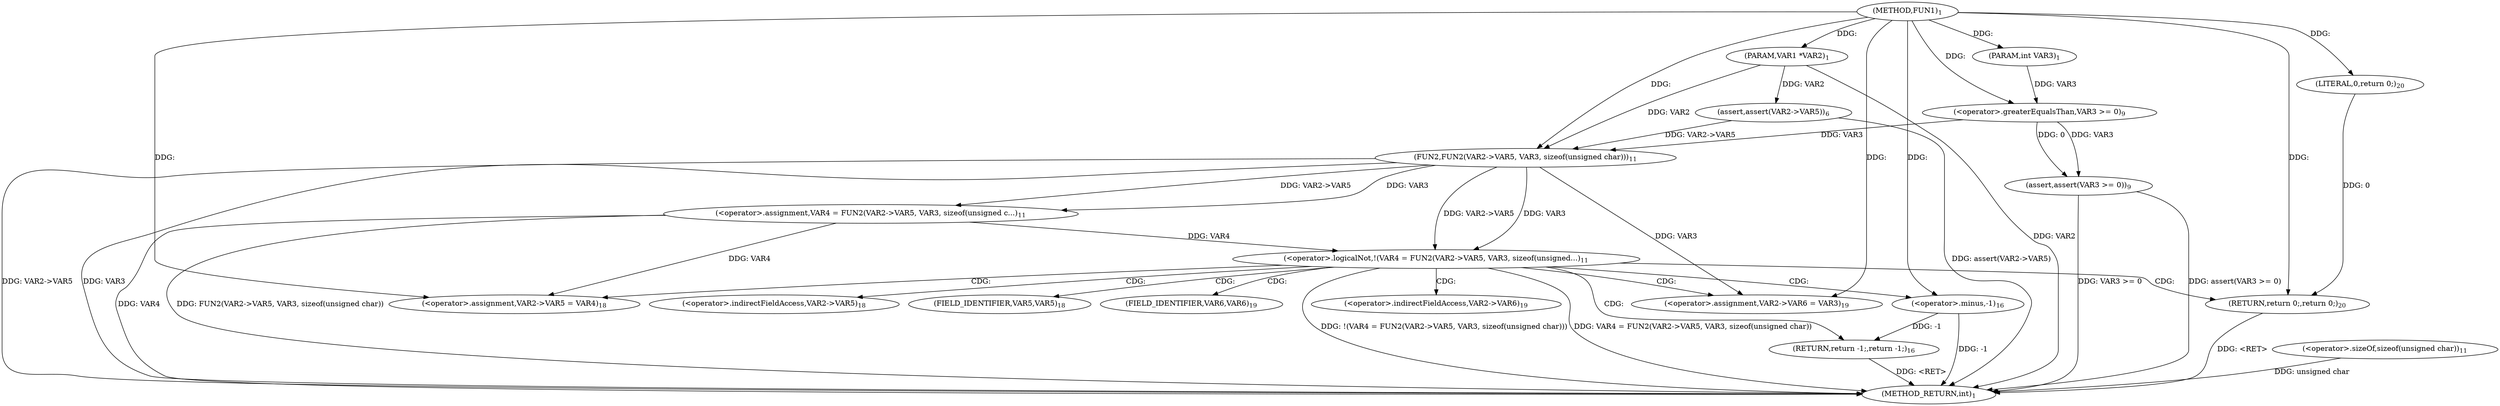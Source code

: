 digraph "FUN1" {  
"8" [label = <(METHOD,FUN1)<SUB>1</SUB>> ]
"48" [label = <(METHOD_RETURN,int)<SUB>1</SUB>> ]
"9" [label = <(PARAM,VAR1 *VAR2)<SUB>1</SUB>> ]
"10" [label = <(PARAM,int VAR3)<SUB>1</SUB>> ]
"13" [label = <(assert,assert(VAR2-&gt;VAR5))<SUB>6</SUB>> ]
"17" [label = <(assert,assert(VAR3 &gt;= 0))<SUB>9</SUB>> ]
"36" [label = <(&lt;operator&gt;.assignment,VAR2-&gt;VAR5 = VAR4)<SUB>18</SUB>> ]
"41" [label = <(&lt;operator&gt;.assignment,VAR2-&gt;VAR6 = VAR3)<SUB>19</SUB>> ]
"46" [label = <(RETURN,return 0;,return 0;)<SUB>20</SUB>> ]
"22" [label = <(&lt;operator&gt;.logicalNot,!(VAR4 = FUN2(VAR2-&gt;VAR5, VAR3, sizeof(unsigned...)<SUB>11</SUB>> ]
"47" [label = <(LITERAL,0,return 0;)<SUB>20</SUB>> ]
"18" [label = <(&lt;operator&gt;.greaterEqualsThan,VAR3 &gt;= 0)<SUB>9</SUB>> ]
"33" [label = <(RETURN,return -1;,return -1;)<SUB>16</SUB>> ]
"23" [label = <(&lt;operator&gt;.assignment,VAR4 = FUN2(VAR2-&gt;VAR5, VAR3, sizeof(unsigned c...)<SUB>11</SUB>> ]
"34" [label = <(&lt;operator&gt;.minus,-1)<SUB>16</SUB>> ]
"25" [label = <(FUN2,FUN2(VAR2-&gt;VAR5, VAR3, sizeof(unsigned char)))<SUB>11</SUB>> ]
"30" [label = <(&lt;operator&gt;.sizeOf,sizeof(unsigned char))<SUB>11</SUB>> ]
"37" [label = <(&lt;operator&gt;.indirectFieldAccess,VAR2-&gt;VAR5)<SUB>18</SUB>> ]
"42" [label = <(&lt;operator&gt;.indirectFieldAccess,VAR2-&gt;VAR6)<SUB>19</SUB>> ]
"39" [label = <(FIELD_IDENTIFIER,VAR5,VAR5)<SUB>18</SUB>> ]
"44" [label = <(FIELD_IDENTIFIER,VAR6,VAR6)<SUB>19</SUB>> ]
  "46" -> "48"  [ label = "DDG: &lt;RET&gt;"] 
  "33" -> "48"  [ label = "DDG: &lt;RET&gt;"] 
  "9" -> "48"  [ label = "DDG: VAR2"] 
  "13" -> "48"  [ label = "DDG: assert(VAR2-&gt;VAR5)"] 
  "17" -> "48"  [ label = "DDG: VAR3 &gt;= 0"] 
  "17" -> "48"  [ label = "DDG: assert(VAR3 &gt;= 0)"] 
  "23" -> "48"  [ label = "DDG: VAR4"] 
  "25" -> "48"  [ label = "DDG: VAR2-&gt;VAR5"] 
  "25" -> "48"  [ label = "DDG: VAR3"] 
  "23" -> "48"  [ label = "DDG: FUN2(VAR2-&gt;VAR5, VAR3, sizeof(unsigned char))"] 
  "22" -> "48"  [ label = "DDG: VAR4 = FUN2(VAR2-&gt;VAR5, VAR3, sizeof(unsigned char))"] 
  "22" -> "48"  [ label = "DDG: !(VAR4 = FUN2(VAR2-&gt;VAR5, VAR3, sizeof(unsigned char)))"] 
  "34" -> "48"  [ label = "DDG: -1"] 
  "30" -> "48"  [ label = "DDG: unsigned char"] 
  "8" -> "9"  [ label = "DDG: "] 
  "8" -> "10"  [ label = "DDG: "] 
  "23" -> "36"  [ label = "DDG: VAR4"] 
  "8" -> "36"  [ label = "DDG: "] 
  "25" -> "41"  [ label = "DDG: VAR3"] 
  "8" -> "41"  [ label = "DDG: "] 
  "47" -> "46"  [ label = "DDG: 0"] 
  "8" -> "46"  [ label = "DDG: "] 
  "9" -> "13"  [ label = "DDG: VAR2"] 
  "18" -> "17"  [ label = "DDG: VAR3"] 
  "18" -> "17"  [ label = "DDG: 0"] 
  "8" -> "47"  [ label = "DDG: "] 
  "10" -> "18"  [ label = "DDG: VAR3"] 
  "8" -> "18"  [ label = "DDG: "] 
  "23" -> "22"  [ label = "DDG: VAR4"] 
  "25" -> "22"  [ label = "DDG: VAR2-&gt;VAR5"] 
  "25" -> "22"  [ label = "DDG: VAR3"] 
  "34" -> "33"  [ label = "DDG: -1"] 
  "25" -> "23"  [ label = "DDG: VAR2-&gt;VAR5"] 
  "25" -> "23"  [ label = "DDG: VAR3"] 
  "9" -> "25"  [ label = "DDG: VAR2"] 
  "13" -> "25"  [ label = "DDG: VAR2-&gt;VAR5"] 
  "18" -> "25"  [ label = "DDG: VAR3"] 
  "8" -> "25"  [ label = "DDG: "] 
  "8" -> "34"  [ label = "DDG: "] 
  "22" -> "34"  [ label = "CDG: "] 
  "22" -> "33"  [ label = "CDG: "] 
  "22" -> "42"  [ label = "CDG: "] 
  "22" -> "36"  [ label = "CDG: "] 
  "22" -> "44"  [ label = "CDG: "] 
  "22" -> "37"  [ label = "CDG: "] 
  "22" -> "46"  [ label = "CDG: "] 
  "22" -> "41"  [ label = "CDG: "] 
  "22" -> "39"  [ label = "CDG: "] 
}

